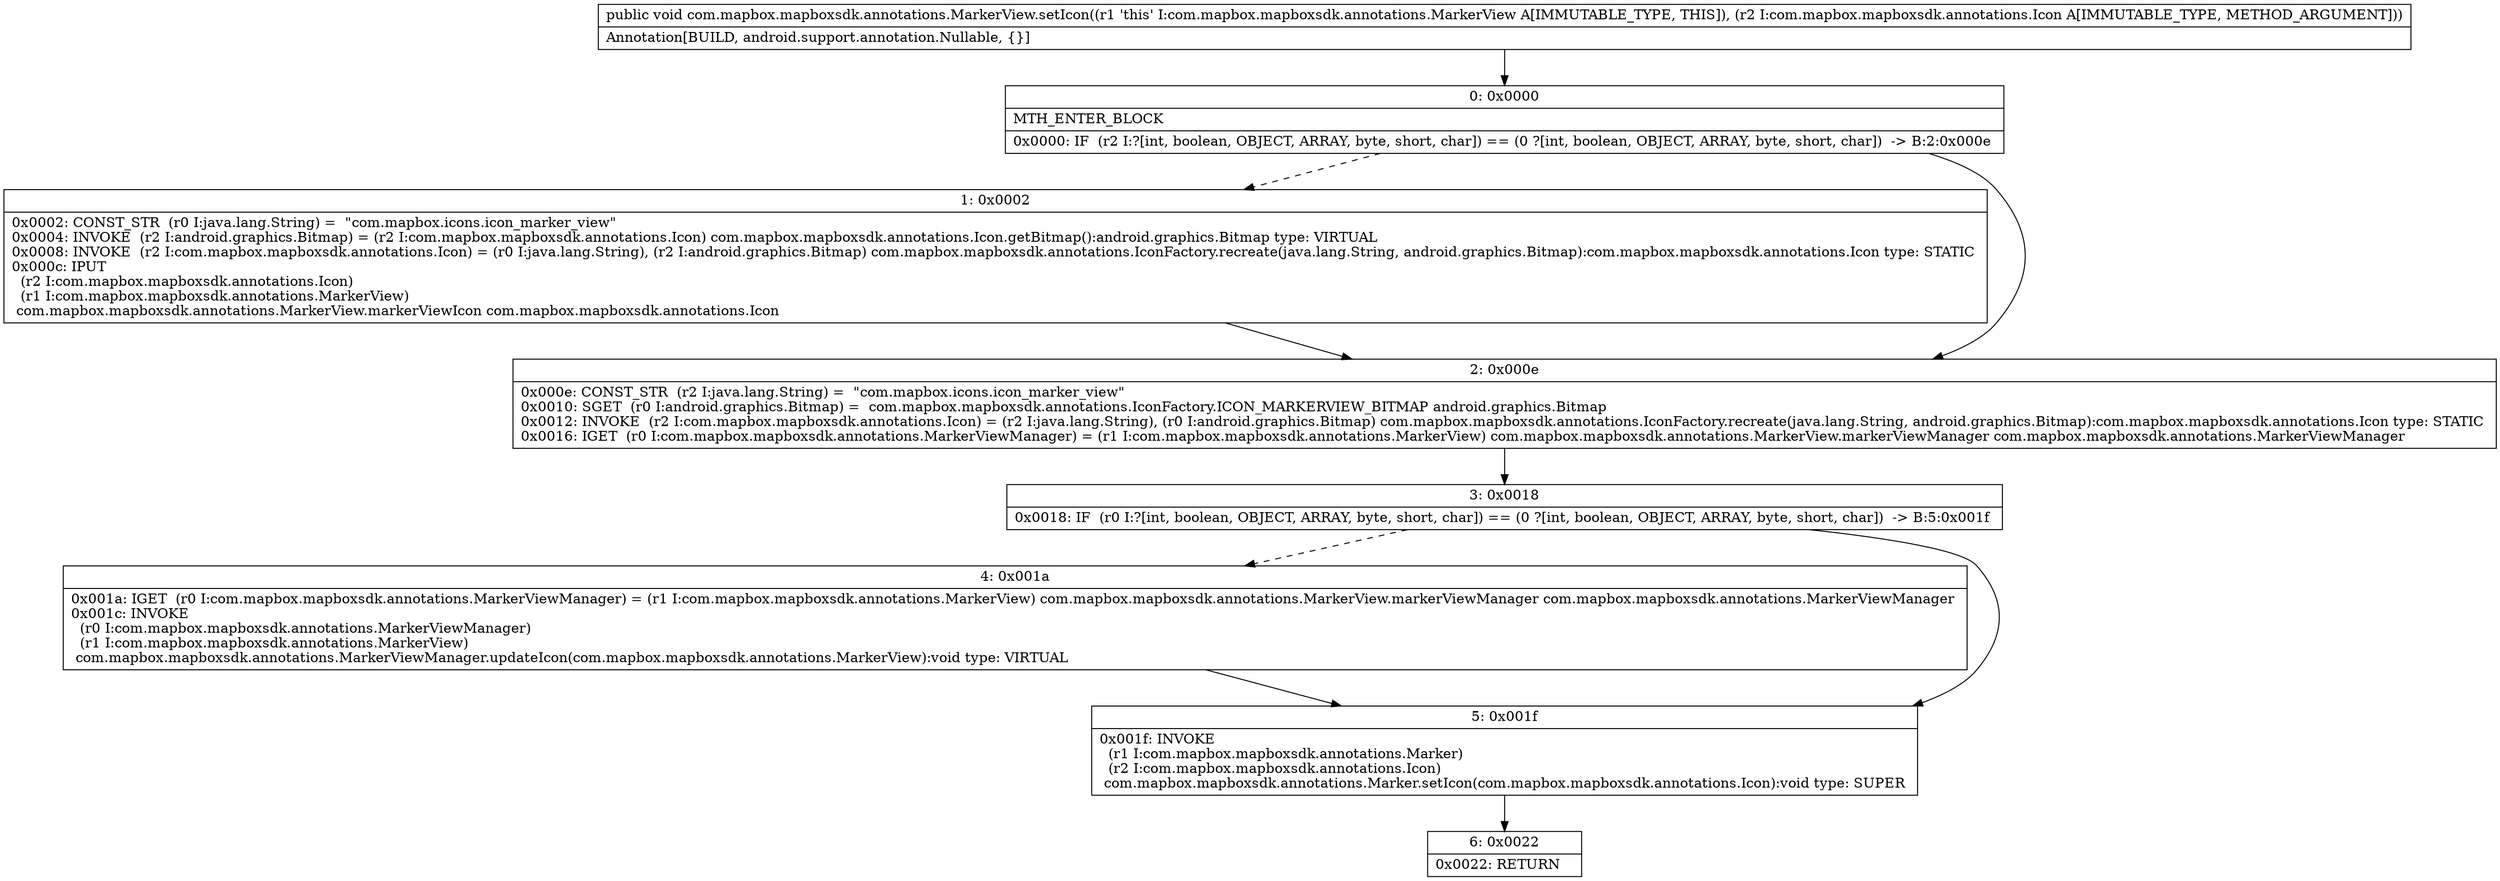 digraph "CFG forcom.mapbox.mapboxsdk.annotations.MarkerView.setIcon(Lcom\/mapbox\/mapboxsdk\/annotations\/Icon;)V" {
Node_0 [shape=record,label="{0\:\ 0x0000|MTH_ENTER_BLOCK\l|0x0000: IF  (r2 I:?[int, boolean, OBJECT, ARRAY, byte, short, char]) == (0 ?[int, boolean, OBJECT, ARRAY, byte, short, char])  \-\> B:2:0x000e \l}"];
Node_1 [shape=record,label="{1\:\ 0x0002|0x0002: CONST_STR  (r0 I:java.lang.String) =  \"com.mapbox.icons.icon_marker_view\" \l0x0004: INVOKE  (r2 I:android.graphics.Bitmap) = (r2 I:com.mapbox.mapboxsdk.annotations.Icon) com.mapbox.mapboxsdk.annotations.Icon.getBitmap():android.graphics.Bitmap type: VIRTUAL \l0x0008: INVOKE  (r2 I:com.mapbox.mapboxsdk.annotations.Icon) = (r0 I:java.lang.String), (r2 I:android.graphics.Bitmap) com.mapbox.mapboxsdk.annotations.IconFactory.recreate(java.lang.String, android.graphics.Bitmap):com.mapbox.mapboxsdk.annotations.Icon type: STATIC \l0x000c: IPUT  \l  (r2 I:com.mapbox.mapboxsdk.annotations.Icon)\l  (r1 I:com.mapbox.mapboxsdk.annotations.MarkerView)\l com.mapbox.mapboxsdk.annotations.MarkerView.markerViewIcon com.mapbox.mapboxsdk.annotations.Icon \l}"];
Node_2 [shape=record,label="{2\:\ 0x000e|0x000e: CONST_STR  (r2 I:java.lang.String) =  \"com.mapbox.icons.icon_marker_view\" \l0x0010: SGET  (r0 I:android.graphics.Bitmap) =  com.mapbox.mapboxsdk.annotations.IconFactory.ICON_MARKERVIEW_BITMAP android.graphics.Bitmap \l0x0012: INVOKE  (r2 I:com.mapbox.mapboxsdk.annotations.Icon) = (r2 I:java.lang.String), (r0 I:android.graphics.Bitmap) com.mapbox.mapboxsdk.annotations.IconFactory.recreate(java.lang.String, android.graphics.Bitmap):com.mapbox.mapboxsdk.annotations.Icon type: STATIC \l0x0016: IGET  (r0 I:com.mapbox.mapboxsdk.annotations.MarkerViewManager) = (r1 I:com.mapbox.mapboxsdk.annotations.MarkerView) com.mapbox.mapboxsdk.annotations.MarkerView.markerViewManager com.mapbox.mapboxsdk.annotations.MarkerViewManager \l}"];
Node_3 [shape=record,label="{3\:\ 0x0018|0x0018: IF  (r0 I:?[int, boolean, OBJECT, ARRAY, byte, short, char]) == (0 ?[int, boolean, OBJECT, ARRAY, byte, short, char])  \-\> B:5:0x001f \l}"];
Node_4 [shape=record,label="{4\:\ 0x001a|0x001a: IGET  (r0 I:com.mapbox.mapboxsdk.annotations.MarkerViewManager) = (r1 I:com.mapbox.mapboxsdk.annotations.MarkerView) com.mapbox.mapboxsdk.annotations.MarkerView.markerViewManager com.mapbox.mapboxsdk.annotations.MarkerViewManager \l0x001c: INVOKE  \l  (r0 I:com.mapbox.mapboxsdk.annotations.MarkerViewManager)\l  (r1 I:com.mapbox.mapboxsdk.annotations.MarkerView)\l com.mapbox.mapboxsdk.annotations.MarkerViewManager.updateIcon(com.mapbox.mapboxsdk.annotations.MarkerView):void type: VIRTUAL \l}"];
Node_5 [shape=record,label="{5\:\ 0x001f|0x001f: INVOKE  \l  (r1 I:com.mapbox.mapboxsdk.annotations.Marker)\l  (r2 I:com.mapbox.mapboxsdk.annotations.Icon)\l com.mapbox.mapboxsdk.annotations.Marker.setIcon(com.mapbox.mapboxsdk.annotations.Icon):void type: SUPER \l}"];
Node_6 [shape=record,label="{6\:\ 0x0022|0x0022: RETURN   \l}"];
MethodNode[shape=record,label="{public void com.mapbox.mapboxsdk.annotations.MarkerView.setIcon((r1 'this' I:com.mapbox.mapboxsdk.annotations.MarkerView A[IMMUTABLE_TYPE, THIS]), (r2 I:com.mapbox.mapboxsdk.annotations.Icon A[IMMUTABLE_TYPE, METHOD_ARGUMENT]))  | Annotation[BUILD, android.support.annotation.Nullable, \{\}]\l}"];
MethodNode -> Node_0;
Node_0 -> Node_1[style=dashed];
Node_0 -> Node_2;
Node_1 -> Node_2;
Node_2 -> Node_3;
Node_3 -> Node_4[style=dashed];
Node_3 -> Node_5;
Node_4 -> Node_5;
Node_5 -> Node_6;
}

